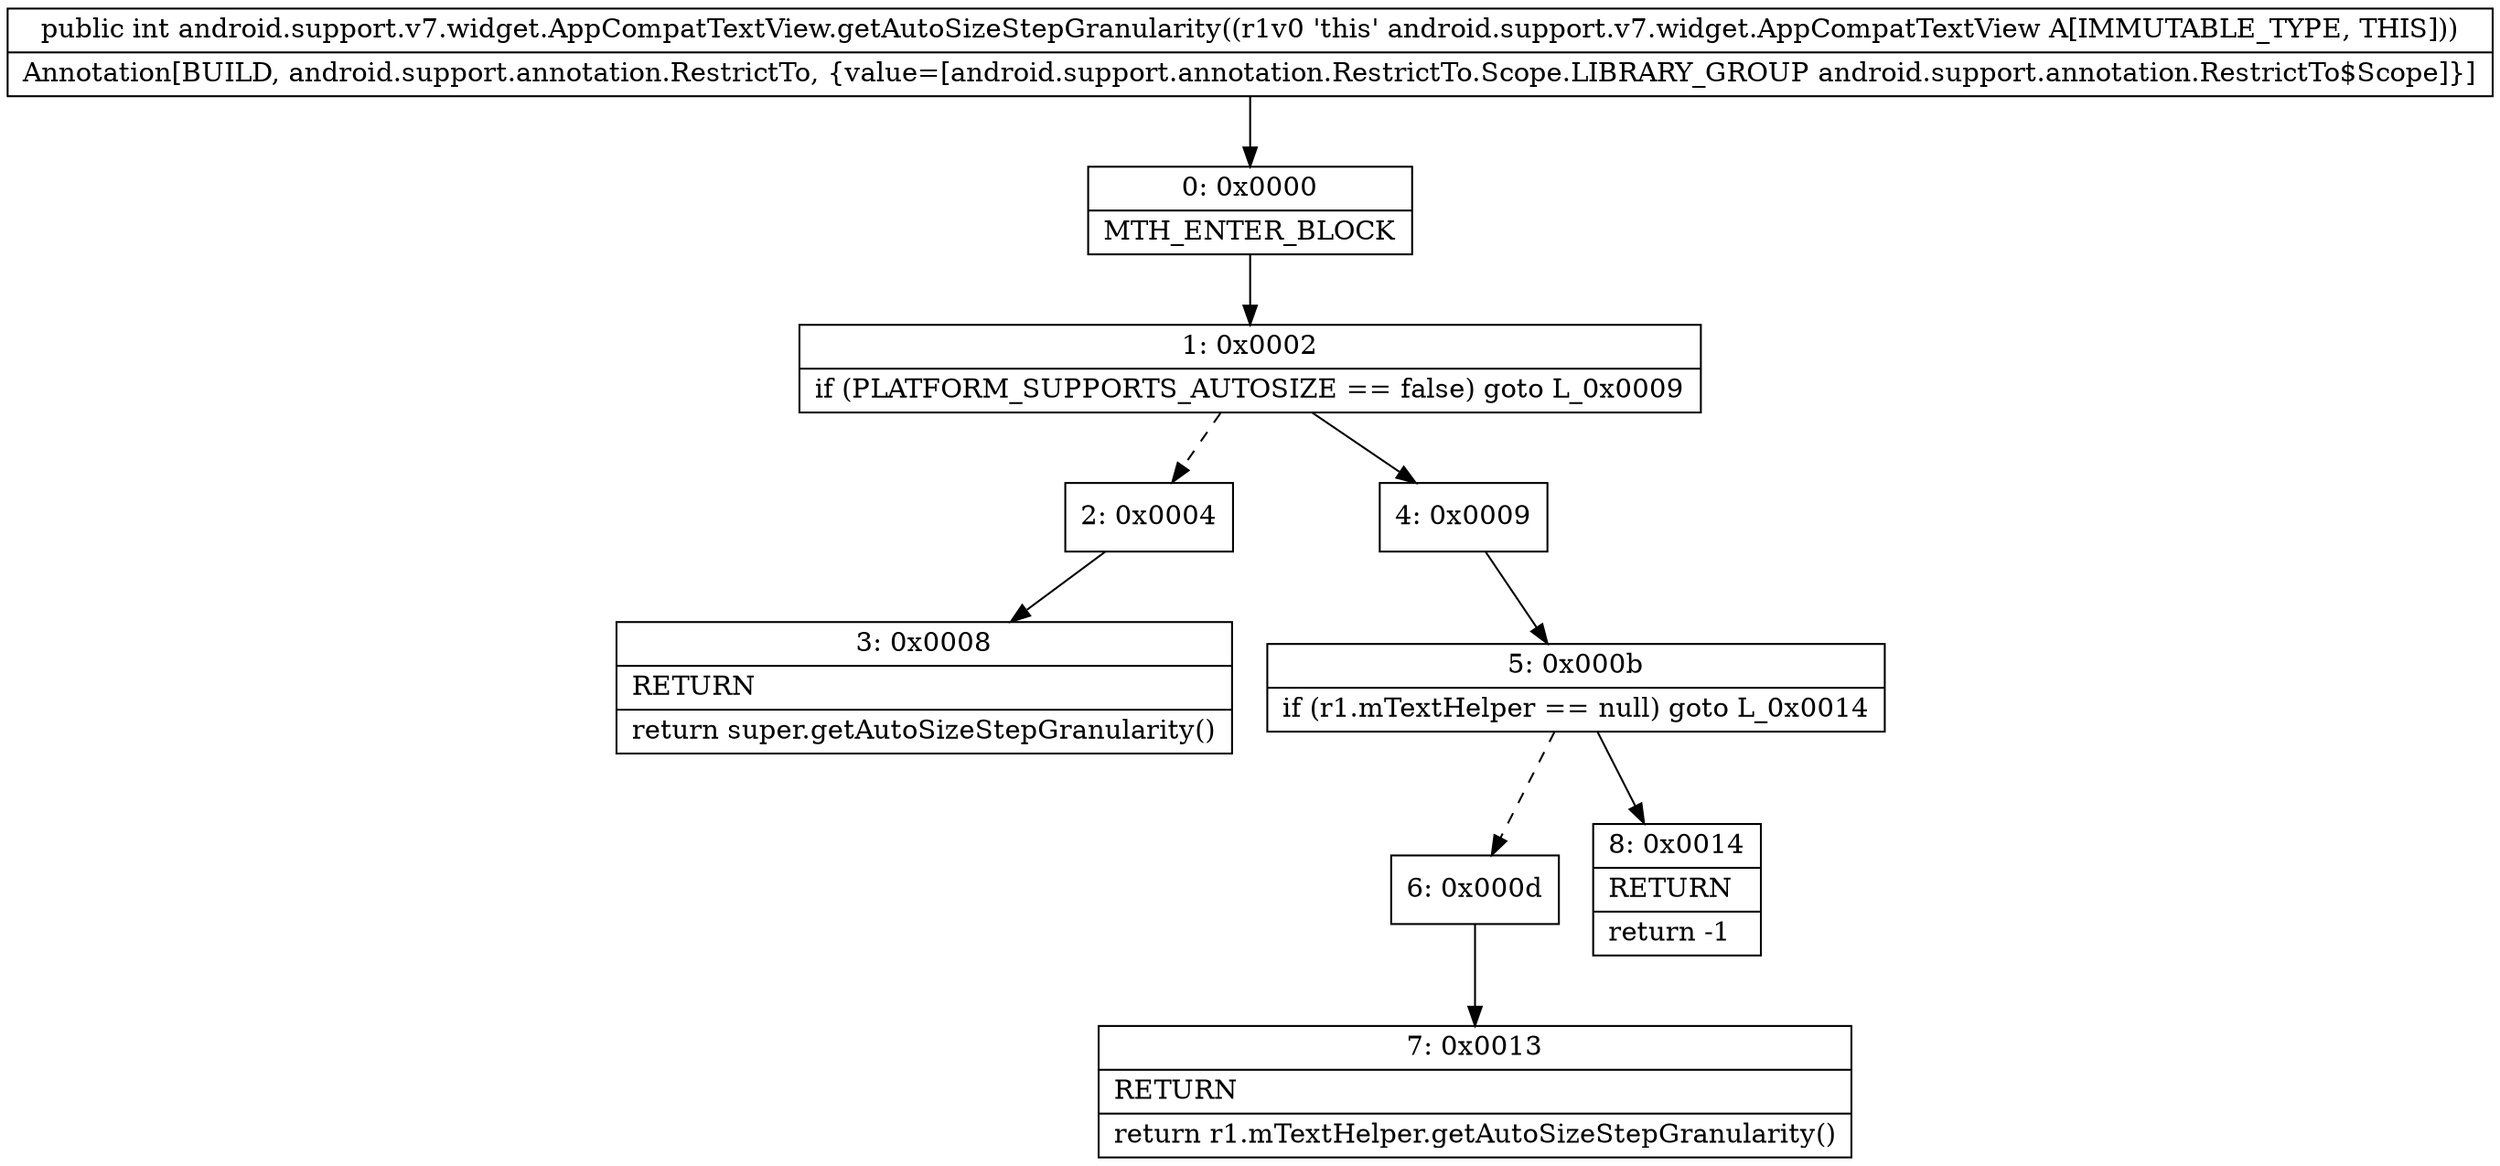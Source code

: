 digraph "CFG forandroid.support.v7.widget.AppCompatTextView.getAutoSizeStepGranularity()I" {
Node_0 [shape=record,label="{0\:\ 0x0000|MTH_ENTER_BLOCK\l}"];
Node_1 [shape=record,label="{1\:\ 0x0002|if (PLATFORM_SUPPORTS_AUTOSIZE == false) goto L_0x0009\l}"];
Node_2 [shape=record,label="{2\:\ 0x0004}"];
Node_3 [shape=record,label="{3\:\ 0x0008|RETURN\l|return super.getAutoSizeStepGranularity()\l}"];
Node_4 [shape=record,label="{4\:\ 0x0009}"];
Node_5 [shape=record,label="{5\:\ 0x000b|if (r1.mTextHelper == null) goto L_0x0014\l}"];
Node_6 [shape=record,label="{6\:\ 0x000d}"];
Node_7 [shape=record,label="{7\:\ 0x0013|RETURN\l|return r1.mTextHelper.getAutoSizeStepGranularity()\l}"];
Node_8 [shape=record,label="{8\:\ 0x0014|RETURN\l|return \-1\l}"];
MethodNode[shape=record,label="{public int android.support.v7.widget.AppCompatTextView.getAutoSizeStepGranularity((r1v0 'this' android.support.v7.widget.AppCompatTextView A[IMMUTABLE_TYPE, THIS]))  | Annotation[BUILD, android.support.annotation.RestrictTo, \{value=[android.support.annotation.RestrictTo.Scope.LIBRARY_GROUP android.support.annotation.RestrictTo$Scope]\}]\l}"];
MethodNode -> Node_0;
Node_0 -> Node_1;
Node_1 -> Node_2[style=dashed];
Node_1 -> Node_4;
Node_2 -> Node_3;
Node_4 -> Node_5;
Node_5 -> Node_6[style=dashed];
Node_5 -> Node_8;
Node_6 -> Node_7;
}


